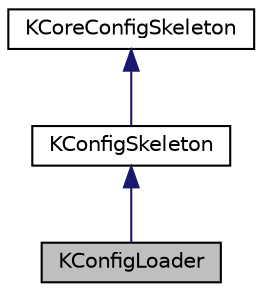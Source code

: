 digraph "KConfigLoader"
{
  edge [fontname="Helvetica",fontsize="10",labelfontname="Helvetica",labelfontsize="10"];
  node [fontname="Helvetica",fontsize="10",shape=record];
  Node0 [label="KConfigLoader",height=0.2,width=0.4,color="black", fillcolor="grey75", style="filled", fontcolor="black"];
  Node1 -> Node0 [dir="back",color="midnightblue",fontsize="10",style="solid",fontname="Helvetica"];
  Node1 [label="KConfigSkeleton",height=0.2,width=0.4,color="black", fillcolor="white", style="filled",URL="$classKConfigSkeleton.html",tooltip="Class for handling preferences settings for an application. "];
  Node2 -> Node1 [dir="back",color="midnightblue",fontsize="10",style="solid",fontname="Helvetica"];
  Node2 [label="KCoreConfigSkeleton",height=0.2,width=0.4,color="black", fillcolor="white", style="filled",URL="$classKCoreConfigSkeleton.html",tooltip="Class for handling preferences settings for an application. "];
}
